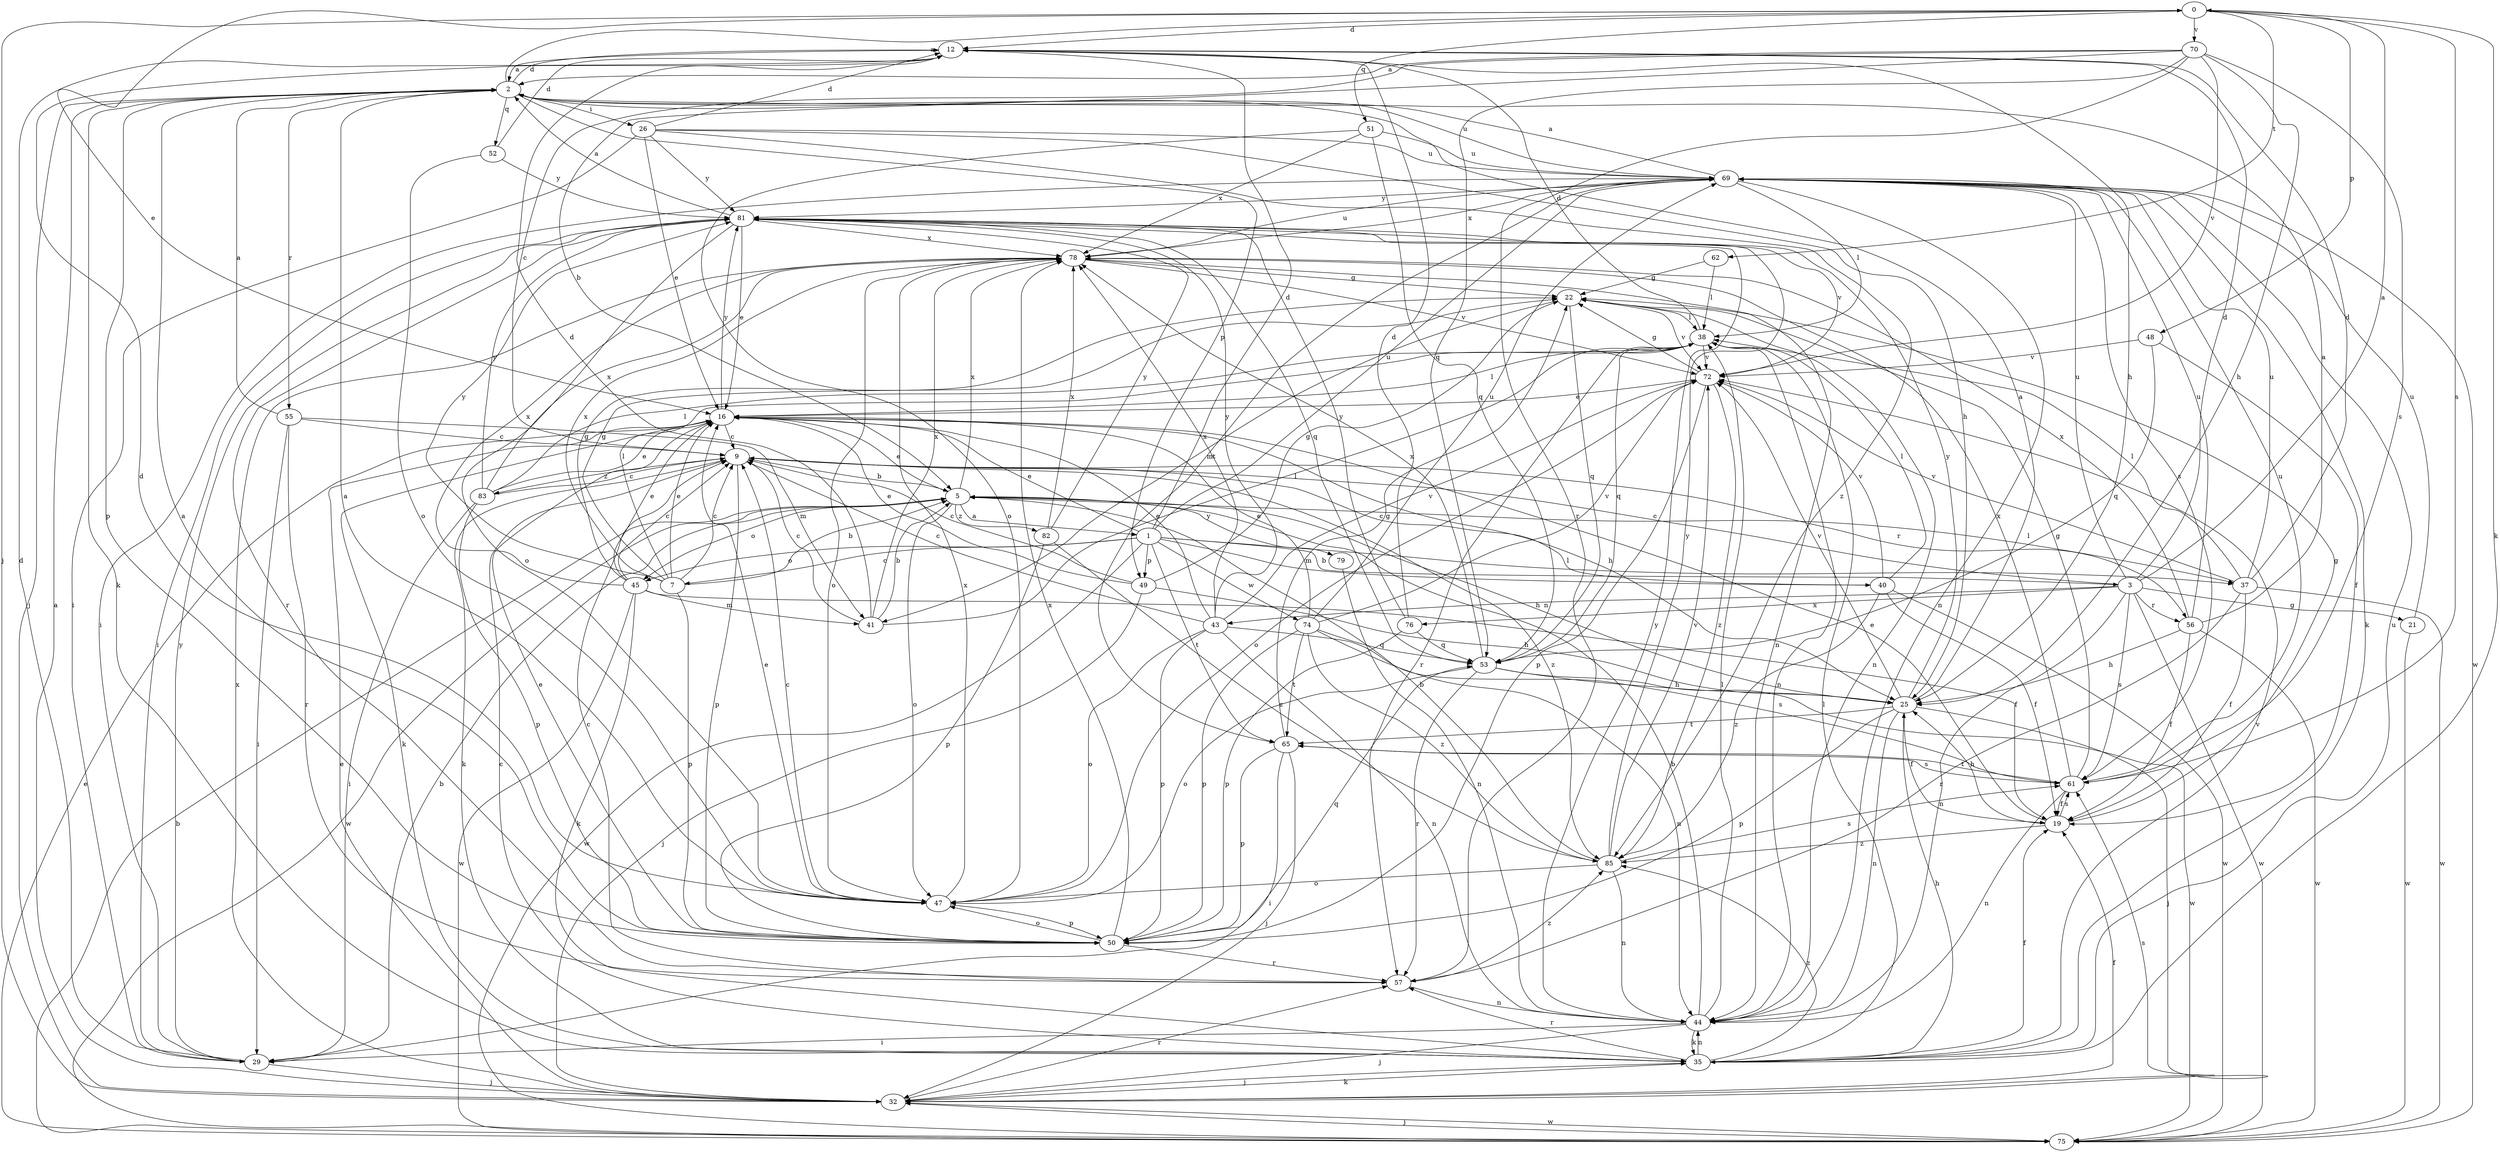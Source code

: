 strict digraph  {
0;
1;
2;
3;
5;
7;
9;
12;
16;
19;
21;
22;
25;
26;
29;
32;
35;
37;
38;
40;
41;
43;
44;
45;
47;
48;
49;
50;
51;
52;
53;
55;
56;
57;
61;
62;
65;
69;
70;
72;
74;
75;
76;
78;
79;
81;
82;
83;
85;
0 -> 12  [label=d];
0 -> 16  [label=e];
0 -> 32  [label=j];
0 -> 35  [label=k];
0 -> 48  [label=p];
0 -> 51  [label=q];
0 -> 61  [label=s];
0 -> 62  [label=t];
0 -> 70  [label=v];
1 -> 3  [label=b];
1 -> 7  [label=c];
1 -> 12  [label=d];
1 -> 16  [label=e];
1 -> 37  [label=l];
1 -> 40  [label=m];
1 -> 45  [label=o];
1 -> 49  [label=p];
1 -> 65  [label=t];
1 -> 69  [label=u];
1 -> 74  [label=w];
1 -> 75  [label=w];
2 -> 0  [label=a];
2 -> 12  [label=d];
2 -> 26  [label=i];
2 -> 32  [label=j];
2 -> 35  [label=k];
2 -> 49  [label=p];
2 -> 50  [label=p];
2 -> 52  [label=q];
2 -> 55  [label=r];
2 -> 69  [label=u];
3 -> 0  [label=a];
3 -> 9  [label=c];
3 -> 12  [label=d];
3 -> 21  [label=g];
3 -> 43  [label=n];
3 -> 44  [label=n];
3 -> 56  [label=r];
3 -> 61  [label=s];
3 -> 69  [label=u];
3 -> 75  [label=w];
3 -> 76  [label=x];
5 -> 1  [label=a];
5 -> 16  [label=e];
5 -> 25  [label=h];
5 -> 37  [label=l];
5 -> 45  [label=o];
5 -> 47  [label=o];
5 -> 75  [label=w];
5 -> 78  [label=x];
5 -> 79  [label=y];
5 -> 82  [label=z];
7 -> 5  [label=b];
7 -> 9  [label=c];
7 -> 16  [label=e];
7 -> 22  [label=g];
7 -> 38  [label=l];
7 -> 50  [label=p];
7 -> 78  [label=x];
7 -> 81  [label=y];
9 -> 5  [label=b];
9 -> 35  [label=k];
9 -> 50  [label=p];
9 -> 56  [label=r];
9 -> 83  [label=z];
9 -> 85  [label=z];
12 -> 2  [label=a];
12 -> 25  [label=h];
16 -> 9  [label=c];
16 -> 25  [label=h];
16 -> 35  [label=k];
16 -> 38  [label=l];
16 -> 81  [label=y];
19 -> 16  [label=e];
19 -> 22  [label=g];
19 -> 25  [label=h];
19 -> 61  [label=s];
19 -> 85  [label=z];
21 -> 69  [label=u];
21 -> 75  [label=w];
22 -> 38  [label=l];
22 -> 41  [label=m];
22 -> 44  [label=n];
22 -> 53  [label=q];
22 -> 72  [label=v];
25 -> 2  [label=a];
25 -> 19  [label=f];
25 -> 32  [label=j];
25 -> 44  [label=n];
25 -> 50  [label=p];
25 -> 65  [label=t];
25 -> 72  [label=v];
25 -> 81  [label=y];
26 -> 12  [label=d];
26 -> 16  [label=e];
26 -> 25  [label=h];
26 -> 29  [label=i];
26 -> 69  [label=u];
26 -> 81  [label=y];
26 -> 85  [label=z];
29 -> 5  [label=b];
29 -> 12  [label=d];
29 -> 32  [label=j];
29 -> 81  [label=y];
32 -> 2  [label=a];
32 -> 16  [label=e];
32 -> 19  [label=f];
32 -> 35  [label=k];
32 -> 57  [label=r];
32 -> 61  [label=s];
32 -> 75  [label=w];
32 -> 78  [label=x];
35 -> 9  [label=c];
35 -> 19  [label=f];
35 -> 25  [label=h];
35 -> 32  [label=j];
35 -> 38  [label=l];
35 -> 44  [label=n];
35 -> 57  [label=r];
35 -> 69  [label=u];
35 -> 72  [label=v];
35 -> 85  [label=z];
37 -> 12  [label=d];
37 -> 19  [label=f];
37 -> 38  [label=l];
37 -> 57  [label=r];
37 -> 69  [label=u];
37 -> 72  [label=v];
37 -> 75  [label=w];
38 -> 12  [label=d];
38 -> 44  [label=n];
38 -> 53  [label=q];
38 -> 57  [label=r];
38 -> 72  [label=v];
40 -> 9  [label=c];
40 -> 19  [label=f];
40 -> 38  [label=l];
40 -> 72  [label=v];
40 -> 75  [label=w];
40 -> 85  [label=z];
41 -> 5  [label=b];
41 -> 9  [label=c];
41 -> 12  [label=d];
41 -> 38  [label=l];
41 -> 78  [label=x];
43 -> 9  [label=c];
43 -> 16  [label=e];
43 -> 44  [label=n];
43 -> 47  [label=o];
43 -> 50  [label=p];
43 -> 61  [label=s];
43 -> 72  [label=v];
43 -> 78  [label=x];
43 -> 81  [label=y];
44 -> 5  [label=b];
44 -> 29  [label=i];
44 -> 32  [label=j];
44 -> 35  [label=k];
44 -> 38  [label=l];
44 -> 81  [label=y];
45 -> 9  [label=c];
45 -> 16  [label=e];
45 -> 19  [label=f];
45 -> 22  [label=g];
45 -> 35  [label=k];
45 -> 41  [label=m];
45 -> 75  [label=w];
45 -> 78  [label=x];
47 -> 2  [label=a];
47 -> 9  [label=c];
47 -> 12  [label=d];
47 -> 16  [label=e];
47 -> 50  [label=p];
47 -> 78  [label=x];
48 -> 19  [label=f];
48 -> 53  [label=q];
48 -> 72  [label=v];
49 -> 9  [label=c];
49 -> 16  [label=e];
49 -> 22  [label=g];
49 -> 25  [label=h];
49 -> 32  [label=j];
50 -> 2  [label=a];
50 -> 16  [label=e];
50 -> 47  [label=o];
50 -> 53  [label=q];
50 -> 57  [label=r];
50 -> 78  [label=x];
51 -> 47  [label=o];
51 -> 53  [label=q];
51 -> 69  [label=u];
51 -> 78  [label=x];
52 -> 12  [label=d];
52 -> 47  [label=o];
52 -> 81  [label=y];
53 -> 25  [label=h];
53 -> 47  [label=o];
53 -> 57  [label=r];
53 -> 75  [label=w];
53 -> 78  [label=x];
55 -> 2  [label=a];
55 -> 9  [label=c];
55 -> 29  [label=i];
55 -> 41  [label=m];
55 -> 57  [label=r];
56 -> 2  [label=a];
56 -> 19  [label=f];
56 -> 25  [label=h];
56 -> 69  [label=u];
56 -> 75  [label=w];
56 -> 78  [label=x];
57 -> 9  [label=c];
57 -> 44  [label=n];
57 -> 85  [label=z];
61 -> 19  [label=f];
61 -> 22  [label=g];
61 -> 44  [label=n];
61 -> 65  [label=t];
61 -> 69  [label=u];
61 -> 78  [label=x];
62 -> 22  [label=g];
62 -> 38  [label=l];
65 -> 22  [label=g];
65 -> 29  [label=i];
65 -> 32  [label=j];
65 -> 50  [label=p];
65 -> 61  [label=s];
69 -> 2  [label=a];
69 -> 29  [label=i];
69 -> 35  [label=k];
69 -> 38  [label=l];
69 -> 44  [label=n];
69 -> 61  [label=s];
69 -> 65  [label=t];
69 -> 75  [label=w];
69 -> 78  [label=x];
69 -> 81  [label=y];
70 -> 2  [label=a];
70 -> 5  [label=b];
70 -> 9  [label=c];
70 -> 25  [label=h];
70 -> 53  [label=q];
70 -> 57  [label=r];
70 -> 61  [label=s];
70 -> 72  [label=v];
72 -> 16  [label=e];
72 -> 22  [label=g];
72 -> 47  [label=o];
72 -> 50  [label=p];
72 -> 85  [label=z];
74 -> 16  [label=e];
74 -> 44  [label=n];
74 -> 50  [label=p];
74 -> 53  [label=q];
74 -> 65  [label=t];
74 -> 69  [label=u];
74 -> 72  [label=v];
74 -> 85  [label=z];
75 -> 5  [label=b];
75 -> 16  [label=e];
75 -> 32  [label=j];
76 -> 12  [label=d];
76 -> 50  [label=p];
76 -> 53  [label=q];
76 -> 81  [label=y];
78 -> 22  [label=g];
78 -> 44  [label=n];
78 -> 47  [label=o];
78 -> 69  [label=u];
78 -> 72  [label=v];
79 -> 44  [label=n];
81 -> 2  [label=a];
81 -> 16  [label=e];
81 -> 29  [label=i];
81 -> 47  [label=o];
81 -> 53  [label=q];
81 -> 57  [label=r];
81 -> 72  [label=v];
81 -> 78  [label=x];
82 -> 50  [label=p];
82 -> 78  [label=x];
82 -> 81  [label=y];
82 -> 85  [label=z];
83 -> 9  [label=c];
83 -> 16  [label=e];
83 -> 29  [label=i];
83 -> 38  [label=l];
83 -> 50  [label=p];
83 -> 78  [label=x];
83 -> 81  [label=y];
85 -> 5  [label=b];
85 -> 44  [label=n];
85 -> 47  [label=o];
85 -> 61  [label=s];
85 -> 72  [label=v];
85 -> 81  [label=y];
}
